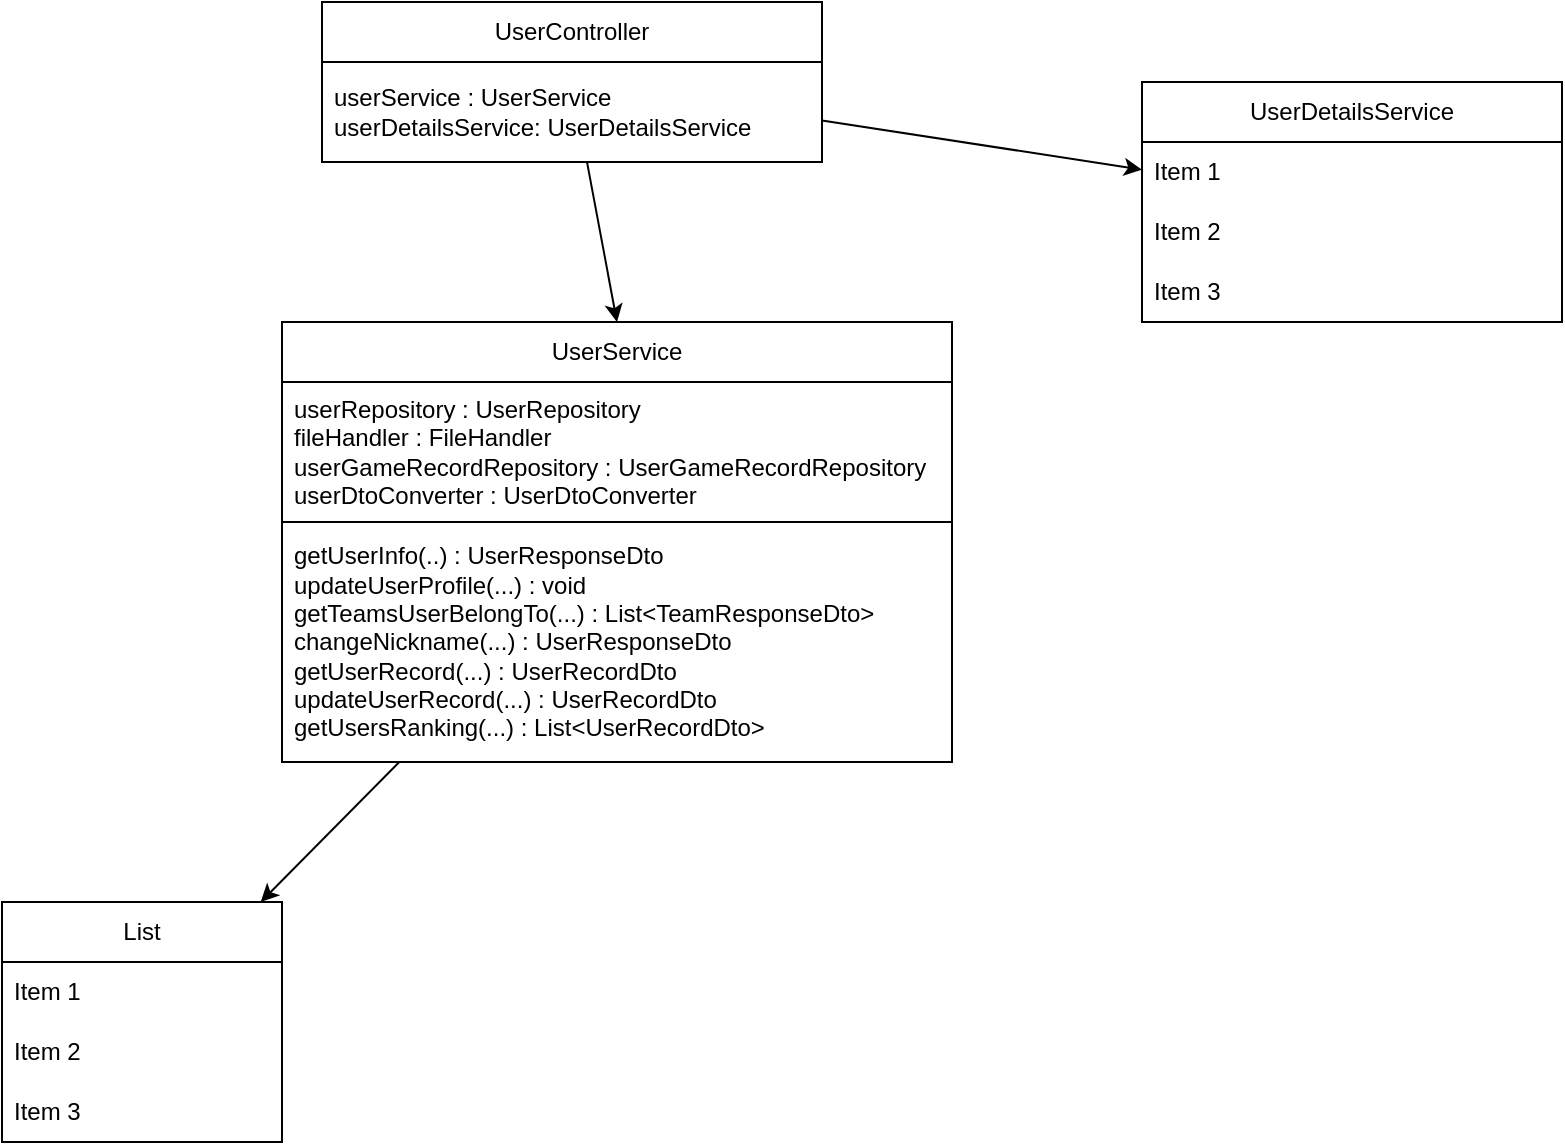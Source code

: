 <mxfile version="24.0.5" type="device">
  <diagram name="Page-1" id="2YBvvXClWsGukQMizWep">
    <mxGraphModel dx="1892" dy="569" grid="1" gridSize="10" guides="1" tooltips="1" connect="1" arrows="1" fold="1" page="1" pageScale="1" pageWidth="850" pageHeight="1100" math="0" shadow="0">
      <root>
        <mxCell id="0" />
        <mxCell id="1" parent="0" />
        <mxCell id="WSo5JQ60yV4g6wu9XKds-1" value="UserController" style="swimlane;fontStyle=0;childLayout=stackLayout;horizontal=1;startSize=30;horizontalStack=0;resizeParent=1;resizeParentMax=0;resizeLast=0;collapsible=1;marginBottom=0;whiteSpace=wrap;html=1;" vertex="1" parent="1">
          <mxGeometry x="80" y="70" width="250" height="80" as="geometry" />
        </mxCell>
        <mxCell id="WSo5JQ60yV4g6wu9XKds-2" value="userService : UserService&lt;div&gt;userDetailsService: UserDetailsService&lt;/div&gt;" style="text;strokeColor=default;fillColor=none;align=left;verticalAlign=middle;spacingLeft=4;spacingRight=4;overflow=hidden;points=[[0,0.5],[1,0.5]];portConstraint=eastwest;rotatable=0;whiteSpace=wrap;html=1;" vertex="1" parent="WSo5JQ60yV4g6wu9XKds-1">
          <mxGeometry y="30" width="250" height="50" as="geometry" />
        </mxCell>
        <mxCell id="WSo5JQ60yV4g6wu9XKds-5" value="UserService" style="swimlane;fontStyle=0;childLayout=stackLayout;horizontal=1;startSize=30;horizontalStack=0;resizeParent=1;resizeParentMax=0;resizeLast=0;collapsible=1;marginBottom=0;whiteSpace=wrap;html=1;" vertex="1" parent="1">
          <mxGeometry x="60" y="230" width="335" height="220" as="geometry" />
        </mxCell>
        <mxCell id="WSo5JQ60yV4g6wu9XKds-6" value="userRepository : UserRepository&lt;div&gt;fileHandler : FileHandler&lt;/div&gt;&lt;div&gt;userGameRecordRepository : UserGameRecordRepository&lt;/div&gt;&lt;div&gt;userDtoConverter : UserDtoConverter&lt;/div&gt;" style="text;strokeColor=default;fillColor=none;align=left;verticalAlign=middle;spacingLeft=4;spacingRight=4;overflow=hidden;points=[[0,0.5],[1,0.5]];portConstraint=eastwest;rotatable=0;whiteSpace=wrap;html=1;" vertex="1" parent="WSo5JQ60yV4g6wu9XKds-5">
          <mxGeometry y="30" width="335" height="70" as="geometry" />
        </mxCell>
        <mxCell id="WSo5JQ60yV4g6wu9XKds-7" value="getUserInfo(..) : UserResponseDto&lt;div&gt;updateUserProfile(...) : void&lt;/div&gt;&lt;div&gt;getTeamsUserBelongTo(...) : List&amp;lt;TeamResponseDto&amp;gt;&lt;/div&gt;&lt;div&gt;changeNickname(...) : UserResponseDto&lt;/div&gt;&lt;div&gt;getUserRecord(...) :&amp;nbsp;&lt;span style=&quot;background-color: initial;&quot;&gt;UserRecordDto&lt;/span&gt;&lt;/div&gt;&lt;div&gt;&lt;span style=&quot;background-color: initial;&quot;&gt;updateUserRecord(...) :&amp;nbsp;&lt;/span&gt;&lt;span style=&quot;background-color: initial;&quot;&gt;UserRecordDto&lt;/span&gt;&lt;/div&gt;&lt;div&gt;&lt;span style=&quot;background-color: initial;&quot;&gt;getUsersRanking(...) : List&amp;lt;UserRecordDto&amp;gt;&lt;/span&gt;&lt;/div&gt;" style="text;strokeColor=none;fillColor=none;align=left;verticalAlign=middle;spacingLeft=4;spacingRight=4;overflow=hidden;points=[[0,0.5],[1,0.5]];portConstraint=eastwest;rotatable=0;whiteSpace=wrap;html=1;" vertex="1" parent="WSo5JQ60yV4g6wu9XKds-5">
          <mxGeometry y="100" width="335" height="120" as="geometry" />
        </mxCell>
        <mxCell id="WSo5JQ60yV4g6wu9XKds-9" value="" style="endArrow=classic;html=1;rounded=0;entryX=0.5;entryY=0;entryDx=0;entryDy=0;" edge="1" parent="1" source="WSo5JQ60yV4g6wu9XKds-1" target="WSo5JQ60yV4g6wu9XKds-5">
          <mxGeometry width="50" height="50" relative="1" as="geometry">
            <mxPoint x="194.5" y="190" as="sourcePoint" />
            <mxPoint x="195" y="260" as="targetPoint" />
          </mxGeometry>
        </mxCell>
        <mxCell id="WSo5JQ60yV4g6wu9XKds-11" value="UserDetailsService" style="swimlane;fontStyle=0;childLayout=stackLayout;horizontal=1;startSize=30;horizontalStack=0;resizeParent=1;resizeParentMax=0;resizeLast=0;collapsible=1;marginBottom=0;whiteSpace=wrap;html=1;" vertex="1" parent="1">
          <mxGeometry x="490" y="110" width="210" height="120" as="geometry" />
        </mxCell>
        <mxCell id="WSo5JQ60yV4g6wu9XKds-12" value="Item 1" style="text;strokeColor=none;fillColor=none;align=left;verticalAlign=middle;spacingLeft=4;spacingRight=4;overflow=hidden;points=[[0,0.5],[1,0.5]];portConstraint=eastwest;rotatable=0;whiteSpace=wrap;html=1;" vertex="1" parent="WSo5JQ60yV4g6wu9XKds-11">
          <mxGeometry y="30" width="210" height="30" as="geometry" />
        </mxCell>
        <mxCell id="WSo5JQ60yV4g6wu9XKds-13" value="Item 2" style="text;strokeColor=none;fillColor=none;align=left;verticalAlign=middle;spacingLeft=4;spacingRight=4;overflow=hidden;points=[[0,0.5],[1,0.5]];portConstraint=eastwest;rotatable=0;whiteSpace=wrap;html=1;" vertex="1" parent="WSo5JQ60yV4g6wu9XKds-11">
          <mxGeometry y="60" width="210" height="30" as="geometry" />
        </mxCell>
        <mxCell id="WSo5JQ60yV4g6wu9XKds-14" value="Item 3" style="text;strokeColor=none;fillColor=none;align=left;verticalAlign=middle;spacingLeft=4;spacingRight=4;overflow=hidden;points=[[0,0.5],[1,0.5]];portConstraint=eastwest;rotatable=0;whiteSpace=wrap;html=1;" vertex="1" parent="WSo5JQ60yV4g6wu9XKds-11">
          <mxGeometry y="90" width="210" height="30" as="geometry" />
        </mxCell>
        <mxCell id="WSo5JQ60yV4g6wu9XKds-15" value="" style="endArrow=classic;html=1;rounded=0;" edge="1" parent="1" source="WSo5JQ60yV4g6wu9XKds-1" target="WSo5JQ60yV4g6wu9XKds-11">
          <mxGeometry width="50" height="50" relative="1" as="geometry">
            <mxPoint x="330" y="110" as="sourcePoint" />
            <mxPoint x="410" y="170" as="targetPoint" />
          </mxGeometry>
        </mxCell>
        <mxCell id="WSo5JQ60yV4g6wu9XKds-16" value="List" style="swimlane;fontStyle=0;childLayout=stackLayout;horizontal=1;startSize=30;horizontalStack=0;resizeParent=1;resizeParentMax=0;resizeLast=0;collapsible=1;marginBottom=0;whiteSpace=wrap;html=1;" vertex="1" parent="1">
          <mxGeometry x="-80" y="520" width="140" height="120" as="geometry" />
        </mxCell>
        <mxCell id="WSo5JQ60yV4g6wu9XKds-17" value="Item 1" style="text;strokeColor=none;fillColor=none;align=left;verticalAlign=middle;spacingLeft=4;spacingRight=4;overflow=hidden;points=[[0,0.5],[1,0.5]];portConstraint=eastwest;rotatable=0;whiteSpace=wrap;html=1;" vertex="1" parent="WSo5JQ60yV4g6wu9XKds-16">
          <mxGeometry y="30" width="140" height="30" as="geometry" />
        </mxCell>
        <mxCell id="WSo5JQ60yV4g6wu9XKds-18" value="Item 2" style="text;strokeColor=none;fillColor=none;align=left;verticalAlign=middle;spacingLeft=4;spacingRight=4;overflow=hidden;points=[[0,0.5],[1,0.5]];portConstraint=eastwest;rotatable=0;whiteSpace=wrap;html=1;" vertex="1" parent="WSo5JQ60yV4g6wu9XKds-16">
          <mxGeometry y="60" width="140" height="30" as="geometry" />
        </mxCell>
        <mxCell id="WSo5JQ60yV4g6wu9XKds-19" value="Item 3" style="text;strokeColor=none;fillColor=none;align=left;verticalAlign=middle;spacingLeft=4;spacingRight=4;overflow=hidden;points=[[0,0.5],[1,0.5]];portConstraint=eastwest;rotatable=0;whiteSpace=wrap;html=1;" vertex="1" parent="WSo5JQ60yV4g6wu9XKds-16">
          <mxGeometry y="90" width="140" height="30" as="geometry" />
        </mxCell>
        <mxCell id="WSo5JQ60yV4g6wu9XKds-20" value="" style="endArrow=classic;html=1;rounded=0;" edge="1" parent="1" source="WSo5JQ60yV4g6wu9XKds-5" target="WSo5JQ60yV4g6wu9XKds-16">
          <mxGeometry width="50" height="50" relative="1" as="geometry">
            <mxPoint x="400" y="320" as="sourcePoint" />
            <mxPoint x="450" y="270" as="targetPoint" />
          </mxGeometry>
        </mxCell>
      </root>
    </mxGraphModel>
  </diagram>
</mxfile>
